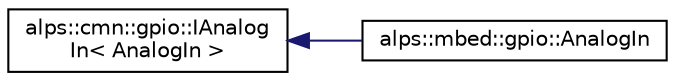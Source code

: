 digraph "クラス階層図"
{
 // LATEX_PDF_SIZE
  edge [fontname="Helvetica",fontsize="10",labelfontname="Helvetica",labelfontsize="10"];
  node [fontname="Helvetica",fontsize="10",shape=record];
  rankdir="LR";
  Node0 [label="alps::cmn::gpio::IAnalog\lIn\< AnalogIn \>",height=0.2,width=0.4,color="black", fillcolor="white", style="filled",URL="$classalps_1_1cmn_1_1gpio_1_1_i_analog_in.html",tooltip=" "];
  Node0 -> Node1 [dir="back",color="midnightblue",fontsize="10",style="solid",fontname="Helvetica"];
  Node1 [label="alps::mbed::gpio::AnalogIn",height=0.2,width=0.4,color="black", fillcolor="white", style="filled",URL="$classalps_1_1mbed_1_1gpio_1_1_analog_in.html",tooltip=" "];
}

